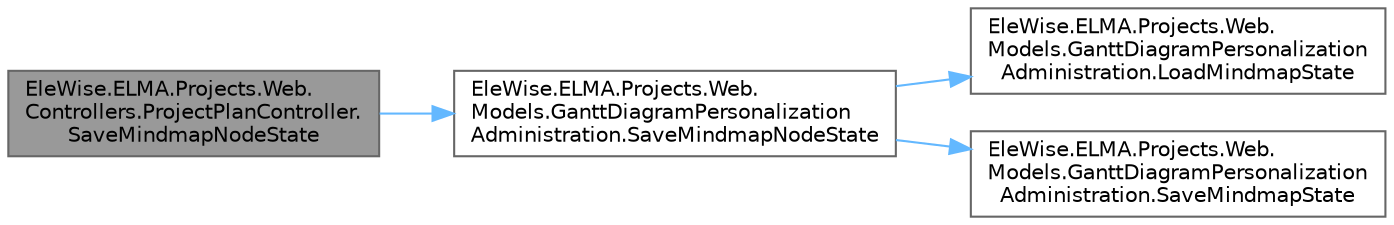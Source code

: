 digraph "EleWise.ELMA.Projects.Web.Controllers.ProjectPlanController.SaveMindmapNodeState"
{
 // LATEX_PDF_SIZE
  bgcolor="transparent";
  edge [fontname=Helvetica,fontsize=10,labelfontname=Helvetica,labelfontsize=10];
  node [fontname=Helvetica,fontsize=10,shape=box,height=0.2,width=0.4];
  rankdir="LR";
  Node1 [id="Node000001",label="EleWise.ELMA.Projects.Web.\lControllers.ProjectPlanController.\lSaveMindmapNodeState",height=0.2,width=0.4,color="gray40", fillcolor="grey60", style="filled", fontcolor="black",tooltip="Сохранить свёрнутость узла плана проекта для mindmap."];
  Node1 -> Node2 [id="edge1_Node000001_Node000002",color="steelblue1",style="solid",tooltip=" "];
  Node2 [id="Node000002",label="EleWise.ELMA.Projects.Web.\lModels.GanttDiagramPersonalization\lAdministration.SaveMindmapNodeState",height=0.2,width=0.4,color="grey40", fillcolor="white", style="filled",URL="$class_ele_wise_1_1_e_l_m_a_1_1_projects_1_1_web_1_1_models_1_1_gantt_diagram_personalization_administration.html#a9b6f65face5d4d6f11b3cb86838a7886",tooltip="Сохранить свёрнутость узла плана проекта для mindmap."];
  Node2 -> Node3 [id="edge2_Node000002_Node000003",color="steelblue1",style="solid",tooltip=" "];
  Node3 [id="Node000003",label="EleWise.ELMA.Projects.Web.\lModels.GanttDiagramPersonalization\lAdministration.LoadMindmapState",height=0.2,width=0.4,color="grey40", fillcolor="white", style="filled",URL="$class_ele_wise_1_1_e_l_m_a_1_1_projects_1_1_web_1_1_models_1_1_gantt_diagram_personalization_administration.html#ac68d9b21db69d96d8e9a7837e5831336",tooltip="Загрузить свёрнутость узлов плана проекта для mindmap."];
  Node2 -> Node4 [id="edge3_Node000002_Node000004",color="steelblue1",style="solid",tooltip=" "];
  Node4 [id="Node000004",label="EleWise.ELMA.Projects.Web.\lModels.GanttDiagramPersonalization\lAdministration.SaveMindmapState",height=0.2,width=0.4,color="grey40", fillcolor="white", style="filled",URL="$class_ele_wise_1_1_e_l_m_a_1_1_projects_1_1_web_1_1_models_1_1_gantt_diagram_personalization_administration.html#ab5288a6deef5b3dd8793a6ae4ca08979",tooltip="Сохранить свёрнутость узлов плана проекта для mindmap."];
}
